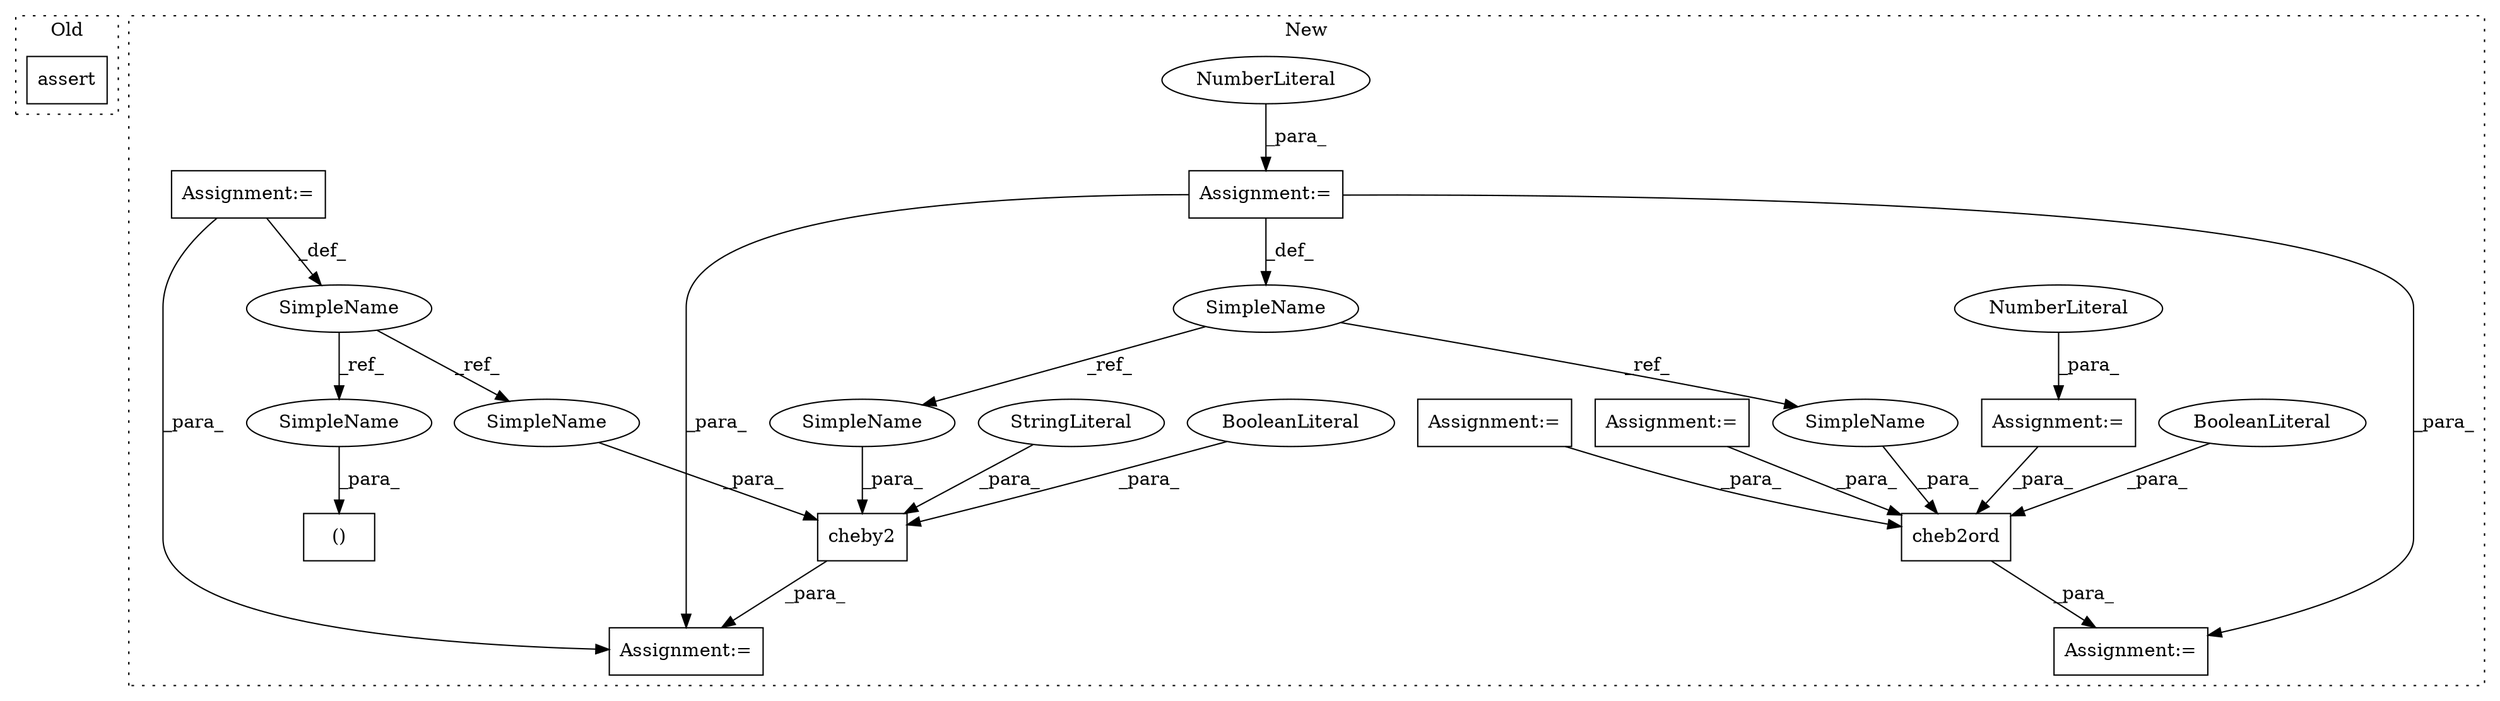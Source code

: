 digraph G {
subgraph cluster0 {
1 [label="assert" a="32" s="8039,8073" l="26,1" shape="box"];
label = "Old";
style="dotted";
}
subgraph cluster1 {
2 [label="cheby2" a="32" s="12137,12162" l="7,1" shape="box"];
3 [label="SimpleName" a="42" s="12048" l="2" shape="ellipse"];
4 [label="cheb2ord" a="32" s="12082,12108" l="9,1" shape="box"];
5 [label="SimpleName" a="42" s="11995" l="1" shape="ellipse"];
6 [label="()" a="106" s="12064" l="16" shape="box"];
7 [label="BooleanLiteral" a="9" s="12103" l="5" shape="ellipse"];
8 [label="BooleanLiteral" a="9" s="12157" l="5" shape="ellipse"];
9 [label="Assignment:=" a="7" s="12050" l="1" shape="box"];
10 [label="NumberLiteral" a="34" s="12051" l="2" shape="ellipse"];
11 [label="Assignment:=" a="7" s="12080" l="2" shape="box"];
12 [label="Assignment:=" a="7" s="12135" l="2" shape="box"];
13 [label="Assignment:=" a="7" s="11995" l="1" shape="box"];
14 [label="Assignment:=" a="7" s="12040" l="1" shape="box"];
15 [label="NumberLiteral" a="34" s="12041" l="1" shape="ellipse"];
16 [label="Assignment:=" a="7" s="12016" l="1" shape="box"];
17 [label="Assignment:=" a="7" s="12028" l="1" shape="box"];
18 [label="StringLiteral" a="45" s="12152" l="4" shape="ellipse"];
19 [label="SimpleName" a="42" s="12144" l="1" shape="ellipse"];
20 [label="SimpleName" a="42" s="12064" l="1" shape="ellipse"];
21 [label="SimpleName" a="42" s="12146" l="2" shape="ellipse"];
22 [label="SimpleName" a="42" s="12100" l="2" shape="ellipse"];
label = "New";
style="dotted";
}
2 -> 12 [label="_para_"];
3 -> 22 [label="_ref_"];
3 -> 21 [label="_ref_"];
4 -> 11 [label="_para_"];
5 -> 19 [label="_ref_"];
5 -> 20 [label="_ref_"];
7 -> 4 [label="_para_"];
8 -> 2 [label="_para_"];
9 -> 3 [label="_def_"];
9 -> 11 [label="_para_"];
9 -> 12 [label="_para_"];
10 -> 9 [label="_para_"];
13 -> 12 [label="_para_"];
13 -> 5 [label="_def_"];
14 -> 4 [label="_para_"];
15 -> 14 [label="_para_"];
16 -> 4 [label="_para_"];
17 -> 4 [label="_para_"];
18 -> 2 [label="_para_"];
19 -> 2 [label="_para_"];
20 -> 6 [label="_para_"];
21 -> 2 [label="_para_"];
22 -> 4 [label="_para_"];
}